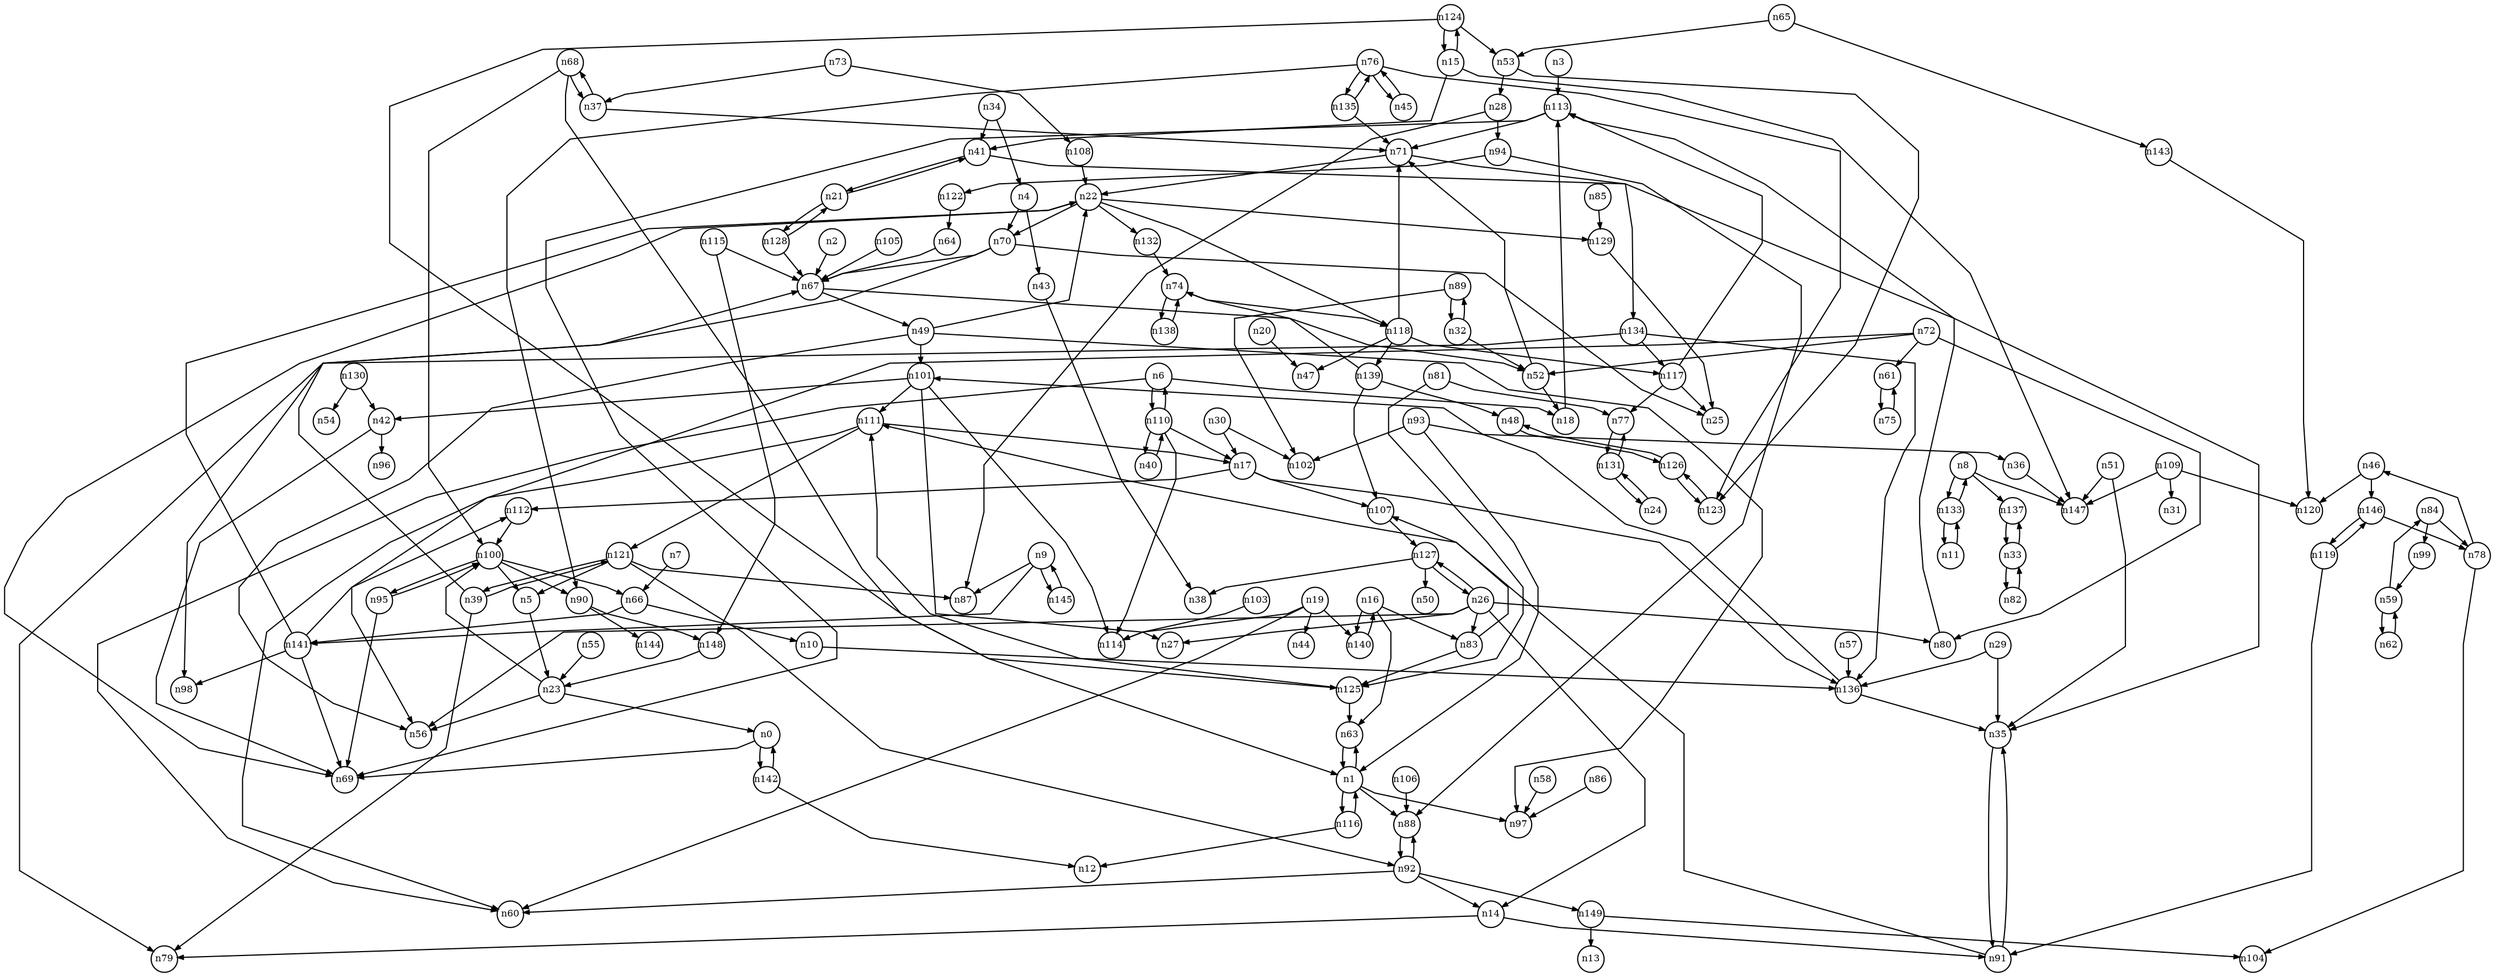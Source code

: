 digraph G{
splines=polyline;
ranksep=0.22;
nodesep=0.22;
nodesize=0.32;
fontsize=8
edge [arrowsize=0.5]
node [fontsize=8 shape=circle width=0.32 fixedsize=shape];

n0 -> n69
n0 -> n142
n63 -> n1
n1 -> n63
n1 -> n88
n1 -> n97
n1 -> n116
n88 -> n92
n67 -> n52
n67 -> n49
n2 -> n67
n113 -> n69
n113 -> n71
n3 -> n113
n43 -> n38
n4 -> n43
n4 -> n70
n70 -> n25
n70 -> n67
n70 -> n98
n23 -> n0
n23 -> n56
n23 -> n100
n5 -> n23
n18 -> n113
n6 -> n18
n6 -> n60
n6 -> n110
n66 -> n10
n66 -> n141
n7 -> n66
n137 -> n33
n8 -> n137
n8 -> n147
n8 -> n133
n9 -> n87
n9 -> n141
n9 -> n145
n141 -> n22
n141 -> n69
n141 -> n98
n141 -> n112
n145 -> n9
n136 -> n35
n136 -> n101
n10 -> n136
n14 -> n79
n14 -> n91
n91 -> n35
n91 -> n111
n41 -> n35
n41 -> n21
n15 -> n41
n15 -> n147
n15 -> n124
n16 -> n63
n16 -> n83
n16 -> n140
n83 -> n107
n83 -> n125
n140 -> n16
n107 -> n127
n17 -> n107
n17 -> n112
n17 -> n136
n112 -> n100
n19 -> n44
n19 -> n60
n19 -> n114
n19 -> n140
n20 -> n47
n21 -> n41
n21 -> n128
n22 -> n69
n22 -> n70
n22 -> n129
n22 -> n132
n22 -> n118
n129 -> n25
n132 -> n74
n26 -> n14
n26 -> n27
n26 -> n56
n26 -> n80
n26 -> n83
n26 -> n127
n80 -> n113
n28 -> n87
n28 -> n94
n94 -> n88
n94 -> n122
n35 -> n91
n29 -> n35
n29 -> n136
n30 -> n17
n30 -> n102
n52 -> n18
n52 -> n71
n32 -> n52
n32 -> n89
n82 -> n33
n33 -> n82
n33 -> n137
n34 -> n4
n34 -> n41
n36 -> n147
n71 -> n22
n71 -> n134
n37 -> n71
n37 -> n68
n39 -> n67
n39 -> n79
n39 -> n121
n42 -> n69
n42 -> n96
n46 -> n120
n46 -> n146
n49 -> n22
n49 -> n56
n49 -> n97
n49 -> n101
n101 -> n27
n101 -> n42
n101 -> n111
n101 -> n114
n51 -> n35
n51 -> n147
n53 -> n28
n53 -> n123
n123 -> n126
n55 -> n23
n57 -> n136
n58 -> n97
n62 -> n59
n59 -> n62
n59 -> n84
n84 -> n78
n84 -> n99
n64 -> n67
n65 -> n53
n65 -> n143
n143 -> n120
n68 -> n1
n68 -> n37
n68 -> n100
n100 -> n5
n100 -> n66
n100 -> n90
n100 -> n95
n72 -> n52
n72 -> n56
n72 -> n61
n72 -> n80
n61 -> n75
n73 -> n37
n73 -> n108
n108 -> n22
n118 -> n47
n118 -> n71
n118 -> n117
n118 -> n139
n74 -> n118
n74 -> n138
n138 -> n74
n75 -> n61
n45 -> n76
n76 -> n45
n76 -> n90
n76 -> n123
n76 -> n135
n90 -> n144
n90 -> n148
n135 -> n71
n135 -> n76
n78 -> n46
n78 -> n104
n77 -> n131
n81 -> n77
n81 -> n125
n125 -> n63
n125 -> n111
n99 -> n59
n85 -> n129
n86 -> n97
n89 -> n32
n89 -> n102
n148 -> n23
n111 -> n17
n111 -> n60
n111 -> n121
n92 -> n14
n92 -> n60
n92 -> n88
n92 -> n149
n149 -> n13
n149 -> n104
n93 -> n1
n93 -> n36
n93 -> n102
n122 -> n64
n95 -> n69
n95 -> n100
n103 -> n114
n105 -> n67
n106 -> n88
n109 -> n31
n109 -> n120
n109 -> n147
n110 -> n6
n110 -> n17
n110 -> n40
n110 -> n114
n40 -> n110
n115 -> n67
n115 -> n148
n116 -> n1
n116 -> n12
n117 -> n25
n117 -> n77
n117 -> n113
n139 -> n48
n139 -> n107
n139 -> n74
n119 -> n91
n119 -> n146
n146 -> n78
n146 -> n119
n121 -> n5
n121 -> n39
n121 -> n87
n121 -> n92
n124 -> n15
n124 -> n53
n124 -> n125
n48 -> n126
n126 -> n48
n126 -> n123
n127 -> n26
n127 -> n38
n127 -> n50
n128 -> n21
n128 -> n67
n130 -> n42
n130 -> n54
n24 -> n131
n131 -> n24
n131 -> n77
n133 -> n8
n133 -> n11
n11 -> n133
n134 -> n79
n134 -> n117
n134 -> n136
n142 -> n0
n142 -> n12
}

